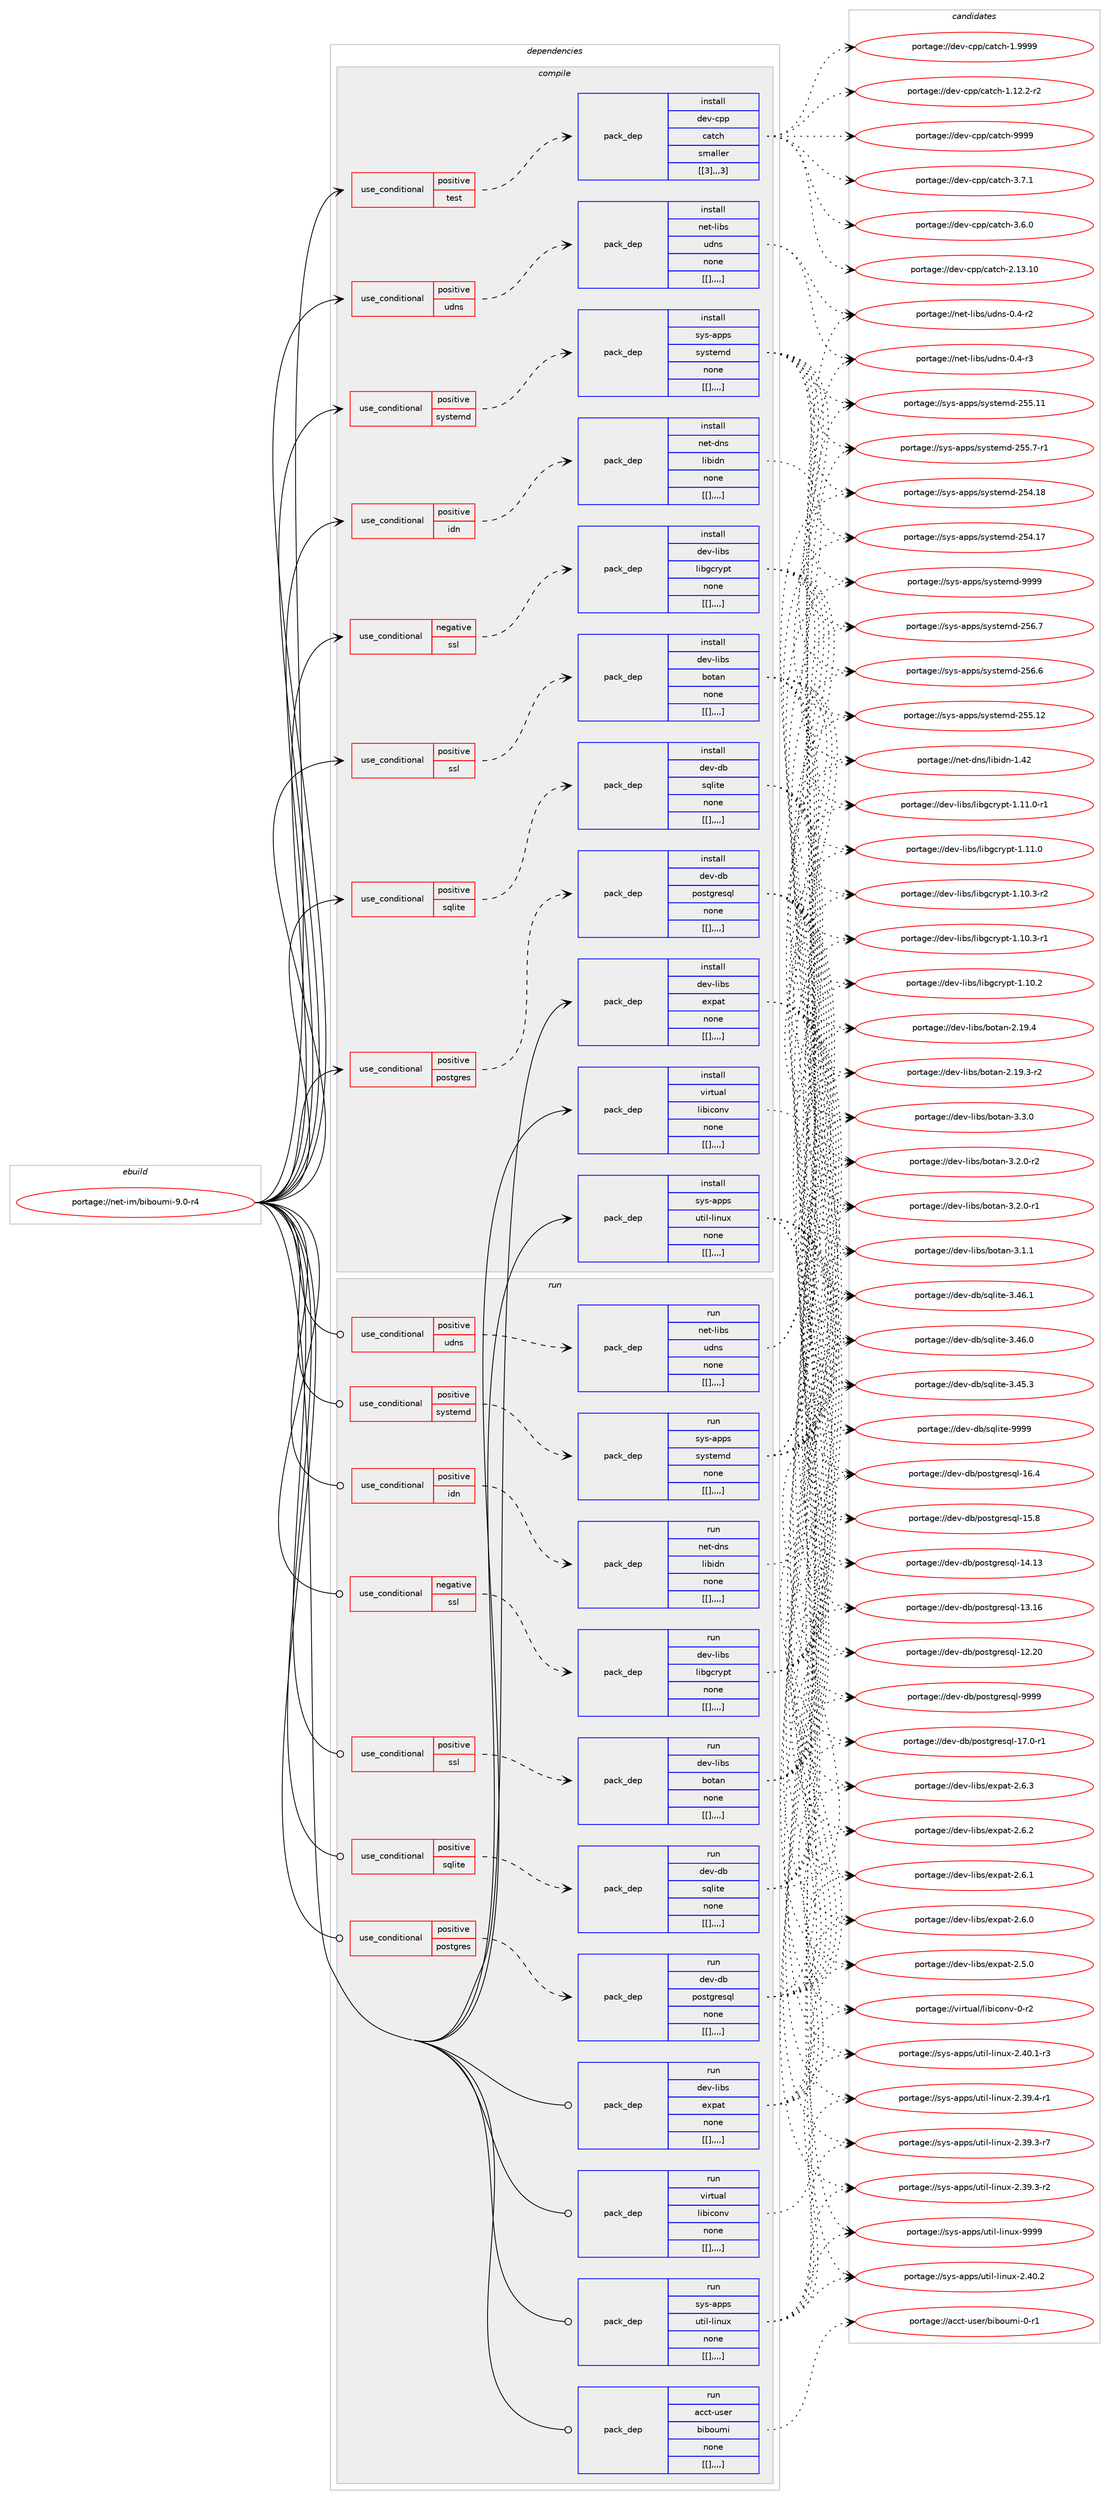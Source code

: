 digraph prolog {

# *************
# Graph options
# *************

newrank=true;
concentrate=true;
compound=true;
graph [rankdir=LR,fontname=Helvetica,fontsize=10,ranksep=1.5];#, ranksep=2.5, nodesep=0.2];
edge  [arrowhead=vee];
node  [fontname=Helvetica,fontsize=10];

# **********
# The ebuild
# **********

subgraph cluster_leftcol {
color=gray;
label=<<i>ebuild</i>>;
id [label="portage://net-im/biboumi-9.0-r4", color=red, width=4, href="../net-im/biboumi-9.0-r4.svg"];
}

# ****************
# The dependencies
# ****************

subgraph cluster_midcol {
color=gray;
label=<<i>dependencies</i>>;
subgraph cluster_compile {
fillcolor="#eeeeee";
style=filled;
label=<<i>compile</i>>;
subgraph cond97674 {
dependency373378 [label=<<TABLE BORDER="0" CELLBORDER="1" CELLSPACING="0" CELLPADDING="4"><TR><TD ROWSPAN="3" CELLPADDING="10">use_conditional</TD></TR><TR><TD>negative</TD></TR><TR><TD>ssl</TD></TR></TABLE>>, shape=none, color=red];
subgraph pack272824 {
dependency373410 [label=<<TABLE BORDER="0" CELLBORDER="1" CELLSPACING="0" CELLPADDING="4" WIDTH="220"><TR><TD ROWSPAN="6" CELLPADDING="30">pack_dep</TD></TR><TR><TD WIDTH="110">install</TD></TR><TR><TD>dev-libs</TD></TR><TR><TD>libgcrypt</TD></TR><TR><TD>none</TD></TR><TR><TD>[[],,,,]</TD></TR></TABLE>>, shape=none, color=blue];
}
dependency373378:e -> dependency373410:w [weight=20,style="dashed",arrowhead="vee"];
}
id:e -> dependency373378:w [weight=20,style="solid",arrowhead="vee"];
subgraph cond97699 {
dependency373460 [label=<<TABLE BORDER="0" CELLBORDER="1" CELLSPACING="0" CELLPADDING="4"><TR><TD ROWSPAN="3" CELLPADDING="10">use_conditional</TD></TR><TR><TD>positive</TD></TR><TR><TD>idn</TD></TR></TABLE>>, shape=none, color=red];
subgraph pack272861 {
dependency373488 [label=<<TABLE BORDER="0" CELLBORDER="1" CELLSPACING="0" CELLPADDING="4" WIDTH="220"><TR><TD ROWSPAN="6" CELLPADDING="30">pack_dep</TD></TR><TR><TD WIDTH="110">install</TD></TR><TR><TD>net-dns</TD></TR><TR><TD>libidn</TD></TR><TR><TD>none</TD></TR><TR><TD>[[],,,,]</TD></TR></TABLE>>, shape=none, color=blue];
}
dependency373460:e -> dependency373488:w [weight=20,style="dashed",arrowhead="vee"];
}
id:e -> dependency373460:w [weight=20,style="solid",arrowhead="vee"];
subgraph cond97716 {
dependency373489 [label=<<TABLE BORDER="0" CELLBORDER="1" CELLSPACING="0" CELLPADDING="4"><TR><TD ROWSPAN="3" CELLPADDING="10">use_conditional</TD></TR><TR><TD>positive</TD></TR><TR><TD>postgres</TD></TR></TABLE>>, shape=none, color=red];
subgraph pack272883 {
dependency373492 [label=<<TABLE BORDER="0" CELLBORDER="1" CELLSPACING="0" CELLPADDING="4" WIDTH="220"><TR><TD ROWSPAN="6" CELLPADDING="30">pack_dep</TD></TR><TR><TD WIDTH="110">install</TD></TR><TR><TD>dev-db</TD></TR><TR><TD>postgresql</TD></TR><TR><TD>none</TD></TR><TR><TD>[[],,,,]</TD></TR></TABLE>>, shape=none, color=blue];
}
dependency373489:e -> dependency373492:w [weight=20,style="dashed",arrowhead="vee"];
}
id:e -> dependency373489:w [weight=20,style="solid",arrowhead="vee"];
subgraph cond97718 {
dependency373497 [label=<<TABLE BORDER="0" CELLBORDER="1" CELLSPACING="0" CELLPADDING="4"><TR><TD ROWSPAN="3" CELLPADDING="10">use_conditional</TD></TR><TR><TD>positive</TD></TR><TR><TD>sqlite</TD></TR></TABLE>>, shape=none, color=red];
subgraph pack272909 {
dependency373526 [label=<<TABLE BORDER="0" CELLBORDER="1" CELLSPACING="0" CELLPADDING="4" WIDTH="220"><TR><TD ROWSPAN="6" CELLPADDING="30">pack_dep</TD></TR><TR><TD WIDTH="110">install</TD></TR><TR><TD>dev-db</TD></TR><TR><TD>sqlite</TD></TR><TR><TD>none</TD></TR><TR><TD>[[],,,,]</TD></TR></TABLE>>, shape=none, color=blue];
}
dependency373497:e -> dependency373526:w [weight=20,style="dashed",arrowhead="vee"];
}
id:e -> dependency373497:w [weight=20,style="solid",arrowhead="vee"];
subgraph cond97731 {
dependency373563 [label=<<TABLE BORDER="0" CELLBORDER="1" CELLSPACING="0" CELLPADDING="4"><TR><TD ROWSPAN="3" CELLPADDING="10">use_conditional</TD></TR><TR><TD>positive</TD></TR><TR><TD>ssl</TD></TR></TABLE>>, shape=none, color=red];
subgraph pack272939 {
dependency373592 [label=<<TABLE BORDER="0" CELLBORDER="1" CELLSPACING="0" CELLPADDING="4" WIDTH="220"><TR><TD ROWSPAN="6" CELLPADDING="30">pack_dep</TD></TR><TR><TD WIDTH="110">install</TD></TR><TR><TD>dev-libs</TD></TR><TR><TD>botan</TD></TR><TR><TD>none</TD></TR><TR><TD>[[],,,,]</TD></TR></TABLE>>, shape=none, color=blue];
}
dependency373563:e -> dependency373592:w [weight=20,style="dashed",arrowhead="vee"];
}
id:e -> dependency373563:w [weight=20,style="solid",arrowhead="vee"];
subgraph cond97753 {
dependency373599 [label=<<TABLE BORDER="0" CELLBORDER="1" CELLSPACING="0" CELLPADDING="4"><TR><TD ROWSPAN="3" CELLPADDING="10">use_conditional</TD></TR><TR><TD>positive</TD></TR><TR><TD>systemd</TD></TR></TABLE>>, shape=none, color=red];
subgraph pack272972 {
dependency373629 [label=<<TABLE BORDER="0" CELLBORDER="1" CELLSPACING="0" CELLPADDING="4" WIDTH="220"><TR><TD ROWSPAN="6" CELLPADDING="30">pack_dep</TD></TR><TR><TD WIDTH="110">install</TD></TR><TR><TD>sys-apps</TD></TR><TR><TD>systemd</TD></TR><TR><TD>none</TD></TR><TR><TD>[[],,,,]</TD></TR></TABLE>>, shape=none, color=blue];
}
dependency373599:e -> dependency373629:w [weight=20,style="dashed",arrowhead="vee"];
}
id:e -> dependency373599:w [weight=20,style="solid",arrowhead="vee"];
subgraph cond97768 {
dependency373648 [label=<<TABLE BORDER="0" CELLBORDER="1" CELLSPACING="0" CELLPADDING="4"><TR><TD ROWSPAN="3" CELLPADDING="10">use_conditional</TD></TR><TR><TD>positive</TD></TR><TR><TD>test</TD></TR></TABLE>>, shape=none, color=red];
subgraph pack273002 {
dependency373669 [label=<<TABLE BORDER="0" CELLBORDER="1" CELLSPACING="0" CELLPADDING="4" WIDTH="220"><TR><TD ROWSPAN="6" CELLPADDING="30">pack_dep</TD></TR><TR><TD WIDTH="110">install</TD></TR><TR><TD>dev-cpp</TD></TR><TR><TD>catch</TD></TR><TR><TD>smaller</TD></TR><TR><TD>[[3],,,3]</TD></TR></TABLE>>, shape=none, color=blue];
}
dependency373648:e -> dependency373669:w [weight=20,style="dashed",arrowhead="vee"];
}
id:e -> dependency373648:w [weight=20,style="solid",arrowhead="vee"];
subgraph cond97780 {
dependency373672 [label=<<TABLE BORDER="0" CELLBORDER="1" CELLSPACING="0" CELLPADDING="4"><TR><TD ROWSPAN="3" CELLPADDING="10">use_conditional</TD></TR><TR><TD>positive</TD></TR><TR><TD>udns</TD></TR></TABLE>>, shape=none, color=red];
subgraph pack273005 {
dependency373696 [label=<<TABLE BORDER="0" CELLBORDER="1" CELLSPACING="0" CELLPADDING="4" WIDTH="220"><TR><TD ROWSPAN="6" CELLPADDING="30">pack_dep</TD></TR><TR><TD WIDTH="110">install</TD></TR><TR><TD>net-libs</TD></TR><TR><TD>udns</TD></TR><TR><TD>none</TD></TR><TR><TD>[[],,,,]</TD></TR></TABLE>>, shape=none, color=blue];
}
dependency373672:e -> dependency373696:w [weight=20,style="dashed",arrowhead="vee"];
}
id:e -> dependency373672:w [weight=20,style="solid",arrowhead="vee"];
subgraph pack273029 {
dependency373774 [label=<<TABLE BORDER="0" CELLBORDER="1" CELLSPACING="0" CELLPADDING="4" WIDTH="220"><TR><TD ROWSPAN="6" CELLPADDING="30">pack_dep</TD></TR><TR><TD WIDTH="110">install</TD></TR><TR><TD>dev-libs</TD></TR><TR><TD>expat</TD></TR><TR><TD>none</TD></TR><TR><TD>[[],,,,]</TD></TR></TABLE>>, shape=none, color=blue];
}
id:e -> dependency373774:w [weight=20,style="solid",arrowhead="vee"];
subgraph pack273069 {
dependency373779 [label=<<TABLE BORDER="0" CELLBORDER="1" CELLSPACING="0" CELLPADDING="4" WIDTH="220"><TR><TD ROWSPAN="6" CELLPADDING="30">pack_dep</TD></TR><TR><TD WIDTH="110">install</TD></TR><TR><TD>sys-apps</TD></TR><TR><TD>util-linux</TD></TR><TR><TD>none</TD></TR><TR><TD>[[],,,,]</TD></TR></TABLE>>, shape=none, color=blue];
}
id:e -> dependency373779:w [weight=20,style="solid",arrowhead="vee"];
subgraph pack273088 {
dependency373820 [label=<<TABLE BORDER="0" CELLBORDER="1" CELLSPACING="0" CELLPADDING="4" WIDTH="220"><TR><TD ROWSPAN="6" CELLPADDING="30">pack_dep</TD></TR><TR><TD WIDTH="110">install</TD></TR><TR><TD>virtual</TD></TR><TR><TD>libiconv</TD></TR><TR><TD>none</TD></TR><TR><TD>[[],,,,]</TD></TR></TABLE>>, shape=none, color=blue];
}
id:e -> dependency373820:w [weight=20,style="solid",arrowhead="vee"];
}
subgraph cluster_compileandrun {
fillcolor="#eeeeee";
style=filled;
label=<<i>compile and run</i>>;
}
subgraph cluster_run {
fillcolor="#eeeeee";
style=filled;
label=<<i>run</i>>;
subgraph cond97834 {
dependency373827 [label=<<TABLE BORDER="0" CELLBORDER="1" CELLSPACING="0" CELLPADDING="4"><TR><TD ROWSPAN="3" CELLPADDING="10">use_conditional</TD></TR><TR><TD>negative</TD></TR><TR><TD>ssl</TD></TR></TABLE>>, shape=none, color=red];
subgraph pack273118 {
dependency373845 [label=<<TABLE BORDER="0" CELLBORDER="1" CELLSPACING="0" CELLPADDING="4" WIDTH="220"><TR><TD ROWSPAN="6" CELLPADDING="30">pack_dep</TD></TR><TR><TD WIDTH="110">run</TD></TR><TR><TD>dev-libs</TD></TR><TR><TD>libgcrypt</TD></TR><TR><TD>none</TD></TR><TR><TD>[[],,,,]</TD></TR></TABLE>>, shape=none, color=blue];
}
dependency373827:e -> dependency373845:w [weight=20,style="dashed",arrowhead="vee"];
}
id:e -> dependency373827:w [weight=20,style="solid",arrowhead="odot"];
subgraph cond97845 {
dependency373886 [label=<<TABLE BORDER="0" CELLBORDER="1" CELLSPACING="0" CELLPADDING="4"><TR><TD ROWSPAN="3" CELLPADDING="10">use_conditional</TD></TR><TR><TD>positive</TD></TR><TR><TD>idn</TD></TR></TABLE>>, shape=none, color=red];
subgraph pack273147 {
dependency373927 [label=<<TABLE BORDER="0" CELLBORDER="1" CELLSPACING="0" CELLPADDING="4" WIDTH="220"><TR><TD ROWSPAN="6" CELLPADDING="30">pack_dep</TD></TR><TR><TD WIDTH="110">run</TD></TR><TR><TD>net-dns</TD></TR><TR><TD>libidn</TD></TR><TR><TD>none</TD></TR><TR><TD>[[],,,,]</TD></TR></TABLE>>, shape=none, color=blue];
}
dependency373886:e -> dependency373927:w [weight=20,style="dashed",arrowhead="vee"];
}
id:e -> dependency373886:w [weight=20,style="solid",arrowhead="odot"];
subgraph cond97879 {
dependency374015 [label=<<TABLE BORDER="0" CELLBORDER="1" CELLSPACING="0" CELLPADDING="4"><TR><TD ROWSPAN="3" CELLPADDING="10">use_conditional</TD></TR><TR><TD>positive</TD></TR><TR><TD>postgres</TD></TR></TABLE>>, shape=none, color=red];
subgraph pack273244 {
dependency374043 [label=<<TABLE BORDER="0" CELLBORDER="1" CELLSPACING="0" CELLPADDING="4" WIDTH="220"><TR><TD ROWSPAN="6" CELLPADDING="30">pack_dep</TD></TR><TR><TD WIDTH="110">run</TD></TR><TR><TD>dev-db</TD></TR><TR><TD>postgresql</TD></TR><TR><TD>none</TD></TR><TR><TD>[[],,,,]</TD></TR></TABLE>>, shape=none, color=blue];
}
dependency374015:e -> dependency374043:w [weight=20,style="dashed",arrowhead="vee"];
}
id:e -> dependency374015:w [weight=20,style="solid",arrowhead="odot"];
subgraph cond97905 {
dependency374088 [label=<<TABLE BORDER="0" CELLBORDER="1" CELLSPACING="0" CELLPADDING="4"><TR><TD ROWSPAN="3" CELLPADDING="10">use_conditional</TD></TR><TR><TD>positive</TD></TR><TR><TD>sqlite</TD></TR></TABLE>>, shape=none, color=red];
subgraph pack273315 {
dependency374137 [label=<<TABLE BORDER="0" CELLBORDER="1" CELLSPACING="0" CELLPADDING="4" WIDTH="220"><TR><TD ROWSPAN="6" CELLPADDING="30">pack_dep</TD></TR><TR><TD WIDTH="110">run</TD></TR><TR><TD>dev-db</TD></TR><TR><TD>sqlite</TD></TR><TR><TD>none</TD></TR><TR><TD>[[],,,,]</TD></TR></TABLE>>, shape=none, color=blue];
}
dependency374088:e -> dependency374137:w [weight=20,style="dashed",arrowhead="vee"];
}
id:e -> dependency374088:w [weight=20,style="solid",arrowhead="odot"];
subgraph cond97938 {
dependency374271 [label=<<TABLE BORDER="0" CELLBORDER="1" CELLSPACING="0" CELLPADDING="4"><TR><TD ROWSPAN="3" CELLPADDING="10">use_conditional</TD></TR><TR><TD>positive</TD></TR><TR><TD>ssl</TD></TR></TABLE>>, shape=none, color=red];
subgraph pack273426 {
dependency374273 [label=<<TABLE BORDER="0" CELLBORDER="1" CELLSPACING="0" CELLPADDING="4" WIDTH="220"><TR><TD ROWSPAN="6" CELLPADDING="30">pack_dep</TD></TR><TR><TD WIDTH="110">run</TD></TR><TR><TD>dev-libs</TD></TR><TR><TD>botan</TD></TR><TR><TD>none</TD></TR><TR><TD>[[],,,,]</TD></TR></TABLE>>, shape=none, color=blue];
}
dependency374271:e -> dependency374273:w [weight=20,style="dashed",arrowhead="vee"];
}
id:e -> dependency374271:w [weight=20,style="solid",arrowhead="odot"];
subgraph cond97964 {
dependency374297 [label=<<TABLE BORDER="0" CELLBORDER="1" CELLSPACING="0" CELLPADDING="4"><TR><TD ROWSPAN="3" CELLPADDING="10">use_conditional</TD></TR><TR><TD>positive</TD></TR><TR><TD>systemd</TD></TR></TABLE>>, shape=none, color=red];
subgraph pack273446 {
dependency374300 [label=<<TABLE BORDER="0" CELLBORDER="1" CELLSPACING="0" CELLPADDING="4" WIDTH="220"><TR><TD ROWSPAN="6" CELLPADDING="30">pack_dep</TD></TR><TR><TD WIDTH="110">run</TD></TR><TR><TD>sys-apps</TD></TR><TR><TD>systemd</TD></TR><TR><TD>none</TD></TR><TR><TD>[[],,,,]</TD></TR></TABLE>>, shape=none, color=blue];
}
dependency374297:e -> dependency374300:w [weight=20,style="dashed",arrowhead="vee"];
}
id:e -> dependency374297:w [weight=20,style="solid",arrowhead="odot"];
subgraph cond97972 {
dependency374358 [label=<<TABLE BORDER="0" CELLBORDER="1" CELLSPACING="0" CELLPADDING="4"><TR><TD ROWSPAN="3" CELLPADDING="10">use_conditional</TD></TR><TR><TD>positive</TD></TR><TR><TD>udns</TD></TR></TABLE>>, shape=none, color=red];
subgraph pack273492 {
dependency374380 [label=<<TABLE BORDER="0" CELLBORDER="1" CELLSPACING="0" CELLPADDING="4" WIDTH="220"><TR><TD ROWSPAN="6" CELLPADDING="30">pack_dep</TD></TR><TR><TD WIDTH="110">run</TD></TR><TR><TD>net-libs</TD></TR><TR><TD>udns</TD></TR><TR><TD>none</TD></TR><TR><TD>[[],,,,]</TD></TR></TABLE>>, shape=none, color=blue];
}
dependency374358:e -> dependency374380:w [weight=20,style="dashed",arrowhead="vee"];
}
id:e -> dependency374358:w [weight=20,style="solid",arrowhead="odot"];
subgraph pack273516 {
dependency374425 [label=<<TABLE BORDER="0" CELLBORDER="1" CELLSPACING="0" CELLPADDING="4" WIDTH="220"><TR><TD ROWSPAN="6" CELLPADDING="30">pack_dep</TD></TR><TR><TD WIDTH="110">run</TD></TR><TR><TD>acct-user</TD></TR><TR><TD>biboumi</TD></TR><TR><TD>none</TD></TR><TR><TD>[[],,,,]</TD></TR></TABLE>>, shape=none, color=blue];
}
id:e -> dependency374425:w [weight=20,style="solid",arrowhead="odot"];
subgraph pack273615 {
dependency374556 [label=<<TABLE BORDER="0" CELLBORDER="1" CELLSPACING="0" CELLPADDING="4" WIDTH="220"><TR><TD ROWSPAN="6" CELLPADDING="30">pack_dep</TD></TR><TR><TD WIDTH="110">run</TD></TR><TR><TD>dev-libs</TD></TR><TR><TD>expat</TD></TR><TR><TD>none</TD></TR><TR><TD>[[],,,,]</TD></TR></TABLE>>, shape=none, color=blue];
}
id:e -> dependency374556:w [weight=20,style="solid",arrowhead="odot"];
subgraph pack273655 {
dependency374597 [label=<<TABLE BORDER="0" CELLBORDER="1" CELLSPACING="0" CELLPADDING="4" WIDTH="220"><TR><TD ROWSPAN="6" CELLPADDING="30">pack_dep</TD></TR><TR><TD WIDTH="110">run</TD></TR><TR><TD>sys-apps</TD></TR><TR><TD>util-linux</TD></TR><TR><TD>none</TD></TR><TR><TD>[[],,,,]</TD></TR></TABLE>>, shape=none, color=blue];
}
id:e -> dependency374597:w [weight=20,style="solid",arrowhead="odot"];
subgraph pack273688 {
dependency374697 [label=<<TABLE BORDER="0" CELLBORDER="1" CELLSPACING="0" CELLPADDING="4" WIDTH="220"><TR><TD ROWSPAN="6" CELLPADDING="30">pack_dep</TD></TR><TR><TD WIDTH="110">run</TD></TR><TR><TD>virtual</TD></TR><TR><TD>libiconv</TD></TR><TR><TD>none</TD></TR><TR><TD>[[],,,,]</TD></TR></TABLE>>, shape=none, color=blue];
}
id:e -> dependency374697:w [weight=20,style="solid",arrowhead="odot"];
}
}

# **************
# The candidates
# **************

subgraph cluster_choices {
rank=same;
color=gray;
label=<<i>candidates</i>>;

subgraph choice272432 {
color=black;
nodesep=1;
choice1001011184510810598115471081059810399114121112116454946494946484511449 [label="portage://dev-libs/libgcrypt-1.11.0-r1", color=red, width=4,href="../dev-libs/libgcrypt-1.11.0-r1.svg"];
choice100101118451081059811547108105981039911412111211645494649494648 [label="portage://dev-libs/libgcrypt-1.11.0", color=red, width=4,href="../dev-libs/libgcrypt-1.11.0.svg"];
choice1001011184510810598115471081059810399114121112116454946494846514511450 [label="portage://dev-libs/libgcrypt-1.10.3-r2", color=red, width=4,href="../dev-libs/libgcrypt-1.10.3-r2.svg"];
choice1001011184510810598115471081059810399114121112116454946494846514511449 [label="portage://dev-libs/libgcrypt-1.10.3-r1", color=red, width=4,href="../dev-libs/libgcrypt-1.10.3-r1.svg"];
choice100101118451081059811547108105981039911412111211645494649484650 [label="portage://dev-libs/libgcrypt-1.10.2", color=red, width=4,href="../dev-libs/libgcrypt-1.10.2.svg"];
dependency373410:e -> choice1001011184510810598115471081059810399114121112116454946494946484511449:w [style=dotted,weight="100"];
dependency373410:e -> choice100101118451081059811547108105981039911412111211645494649494648:w [style=dotted,weight="100"];
dependency373410:e -> choice1001011184510810598115471081059810399114121112116454946494846514511450:w [style=dotted,weight="100"];
dependency373410:e -> choice1001011184510810598115471081059810399114121112116454946494846514511449:w [style=dotted,weight="100"];
dependency373410:e -> choice100101118451081059811547108105981039911412111211645494649484650:w [style=dotted,weight="100"];
}
subgraph choice272446 {
color=black;
nodesep=1;
choice1101011164510011011547108105981051001104549465250 [label="portage://net-dns/libidn-1.42", color=red, width=4,href="../net-dns/libidn-1.42.svg"];
dependency373488:e -> choice1101011164510011011547108105981051001104549465250:w [style=dotted,weight="100"];
}
subgraph choice272498 {
color=black;
nodesep=1;
choice1001011184510098471121111151161031141011151131084557575757 [label="portage://dev-db/postgresql-9999", color=red, width=4,href="../dev-db/postgresql-9999.svg"];
choice10010111845100984711211111511610311410111511310845495546484511449 [label="portage://dev-db/postgresql-17.0-r1", color=red, width=4,href="../dev-db/postgresql-17.0-r1.svg"];
choice1001011184510098471121111151161031141011151131084549544652 [label="portage://dev-db/postgresql-16.4", color=red, width=4,href="../dev-db/postgresql-16.4.svg"];
choice1001011184510098471121111151161031141011151131084549534656 [label="portage://dev-db/postgresql-15.8", color=red, width=4,href="../dev-db/postgresql-15.8.svg"];
choice100101118451009847112111115116103114101115113108454952464951 [label="portage://dev-db/postgresql-14.13", color=red, width=4,href="../dev-db/postgresql-14.13.svg"];
choice100101118451009847112111115116103114101115113108454951464954 [label="portage://dev-db/postgresql-13.16", color=red, width=4,href="../dev-db/postgresql-13.16.svg"];
choice100101118451009847112111115116103114101115113108454950465048 [label="portage://dev-db/postgresql-12.20", color=red, width=4,href="../dev-db/postgresql-12.20.svg"];
dependency373492:e -> choice1001011184510098471121111151161031141011151131084557575757:w [style=dotted,weight="100"];
dependency373492:e -> choice10010111845100984711211111511610311410111511310845495546484511449:w [style=dotted,weight="100"];
dependency373492:e -> choice1001011184510098471121111151161031141011151131084549544652:w [style=dotted,weight="100"];
dependency373492:e -> choice1001011184510098471121111151161031141011151131084549534656:w [style=dotted,weight="100"];
dependency373492:e -> choice100101118451009847112111115116103114101115113108454952464951:w [style=dotted,weight="100"];
dependency373492:e -> choice100101118451009847112111115116103114101115113108454951464954:w [style=dotted,weight="100"];
dependency373492:e -> choice100101118451009847112111115116103114101115113108454950465048:w [style=dotted,weight="100"];
}
subgraph choice272543 {
color=black;
nodesep=1;
choice1001011184510098471151131081051161014557575757 [label="portage://dev-db/sqlite-9999", color=red, width=4,href="../dev-db/sqlite-9999.svg"];
choice10010111845100984711511310810511610145514652544649 [label="portage://dev-db/sqlite-3.46.1", color=red, width=4,href="../dev-db/sqlite-3.46.1.svg"];
choice10010111845100984711511310810511610145514652544648 [label="portage://dev-db/sqlite-3.46.0", color=red, width=4,href="../dev-db/sqlite-3.46.0.svg"];
choice10010111845100984711511310810511610145514652534651 [label="portage://dev-db/sqlite-3.45.3", color=red, width=4,href="../dev-db/sqlite-3.45.3.svg"];
dependency373526:e -> choice1001011184510098471151131081051161014557575757:w [style=dotted,weight="100"];
dependency373526:e -> choice10010111845100984711511310810511610145514652544649:w [style=dotted,weight="100"];
dependency373526:e -> choice10010111845100984711511310810511610145514652544648:w [style=dotted,weight="100"];
dependency373526:e -> choice10010111845100984711511310810511610145514652534651:w [style=dotted,weight="100"];
}
subgraph choice272570 {
color=black;
nodesep=1;
choice1001011184510810598115479811111697110455146514648 [label="portage://dev-libs/botan-3.3.0", color=red, width=4,href="../dev-libs/botan-3.3.0.svg"];
choice10010111845108105981154798111116971104551465046484511450 [label="portage://dev-libs/botan-3.2.0-r2", color=red, width=4,href="../dev-libs/botan-3.2.0-r2.svg"];
choice10010111845108105981154798111116971104551465046484511449 [label="portage://dev-libs/botan-3.2.0-r1", color=red, width=4,href="../dev-libs/botan-3.2.0-r1.svg"];
choice1001011184510810598115479811111697110455146494649 [label="portage://dev-libs/botan-3.1.1", color=red, width=4,href="../dev-libs/botan-3.1.1.svg"];
choice100101118451081059811547981111169711045504649574652 [label="portage://dev-libs/botan-2.19.4", color=red, width=4,href="../dev-libs/botan-2.19.4.svg"];
choice1001011184510810598115479811111697110455046495746514511450 [label="portage://dev-libs/botan-2.19.3-r2", color=red, width=4,href="../dev-libs/botan-2.19.3-r2.svg"];
dependency373592:e -> choice1001011184510810598115479811111697110455146514648:w [style=dotted,weight="100"];
dependency373592:e -> choice10010111845108105981154798111116971104551465046484511450:w [style=dotted,weight="100"];
dependency373592:e -> choice10010111845108105981154798111116971104551465046484511449:w [style=dotted,weight="100"];
dependency373592:e -> choice1001011184510810598115479811111697110455146494649:w [style=dotted,weight="100"];
dependency373592:e -> choice100101118451081059811547981111169711045504649574652:w [style=dotted,weight="100"];
dependency373592:e -> choice1001011184510810598115479811111697110455046495746514511450:w [style=dotted,weight="100"];
}
subgraph choice272620 {
color=black;
nodesep=1;
choice1151211154597112112115471151211151161011091004557575757 [label="portage://sys-apps/systemd-9999", color=red, width=4,href="../sys-apps/systemd-9999.svg"];
choice115121115459711211211547115121115116101109100455053544655 [label="portage://sys-apps/systemd-256.7", color=red, width=4,href="../sys-apps/systemd-256.7.svg"];
choice115121115459711211211547115121115116101109100455053544654 [label="portage://sys-apps/systemd-256.6", color=red, width=4,href="../sys-apps/systemd-256.6.svg"];
choice11512111545971121121154711512111511610110910045505353464950 [label="portage://sys-apps/systemd-255.12", color=red, width=4,href="../sys-apps/systemd-255.12.svg"];
choice11512111545971121121154711512111511610110910045505353464949 [label="portage://sys-apps/systemd-255.11", color=red, width=4,href="../sys-apps/systemd-255.11.svg"];
choice1151211154597112112115471151211151161011091004550535346554511449 [label="portage://sys-apps/systemd-255.7-r1", color=red, width=4,href="../sys-apps/systemd-255.7-r1.svg"];
choice11512111545971121121154711512111511610110910045505352464956 [label="portage://sys-apps/systemd-254.18", color=red, width=4,href="../sys-apps/systemd-254.18.svg"];
choice11512111545971121121154711512111511610110910045505352464955 [label="portage://sys-apps/systemd-254.17", color=red, width=4,href="../sys-apps/systemd-254.17.svg"];
dependency373629:e -> choice1151211154597112112115471151211151161011091004557575757:w [style=dotted,weight="100"];
dependency373629:e -> choice115121115459711211211547115121115116101109100455053544655:w [style=dotted,weight="100"];
dependency373629:e -> choice115121115459711211211547115121115116101109100455053544654:w [style=dotted,weight="100"];
dependency373629:e -> choice11512111545971121121154711512111511610110910045505353464950:w [style=dotted,weight="100"];
dependency373629:e -> choice11512111545971121121154711512111511610110910045505353464949:w [style=dotted,weight="100"];
dependency373629:e -> choice1151211154597112112115471151211151161011091004550535346554511449:w [style=dotted,weight="100"];
dependency373629:e -> choice11512111545971121121154711512111511610110910045505352464956:w [style=dotted,weight="100"];
dependency373629:e -> choice11512111545971121121154711512111511610110910045505352464955:w [style=dotted,weight="100"];
}
subgraph choice272632 {
color=black;
nodesep=1;
choice1001011184599112112479997116991044557575757 [label="portage://dev-cpp/catch-9999", color=red, width=4,href="../dev-cpp/catch-9999.svg"];
choice100101118459911211247999711699104455146554649 [label="portage://dev-cpp/catch-3.7.1", color=red, width=4,href="../dev-cpp/catch-3.7.1.svg"];
choice100101118459911211247999711699104455146544648 [label="portage://dev-cpp/catch-3.6.0", color=red, width=4,href="../dev-cpp/catch-3.6.0.svg"];
choice1001011184599112112479997116991044550464951464948 [label="portage://dev-cpp/catch-2.13.10", color=red, width=4,href="../dev-cpp/catch-2.13.10.svg"];
choice10010111845991121124799971169910445494657575757 [label="portage://dev-cpp/catch-1.9999", color=red, width=4,href="../dev-cpp/catch-1.9999.svg"];
choice100101118459911211247999711699104454946495046504511450 [label="portage://dev-cpp/catch-1.12.2-r2", color=red, width=4,href="../dev-cpp/catch-1.12.2-r2.svg"];
dependency373669:e -> choice1001011184599112112479997116991044557575757:w [style=dotted,weight="100"];
dependency373669:e -> choice100101118459911211247999711699104455146554649:w [style=dotted,weight="100"];
dependency373669:e -> choice100101118459911211247999711699104455146544648:w [style=dotted,weight="100"];
dependency373669:e -> choice1001011184599112112479997116991044550464951464948:w [style=dotted,weight="100"];
dependency373669:e -> choice10010111845991121124799971169910445494657575757:w [style=dotted,weight="100"];
dependency373669:e -> choice100101118459911211247999711699104454946495046504511450:w [style=dotted,weight="100"];
}
subgraph choice272690 {
color=black;
nodesep=1;
choice110101116451081059811547117100110115454846524511451 [label="portage://net-libs/udns-0.4-r3", color=red, width=4,href="../net-libs/udns-0.4-r3.svg"];
choice110101116451081059811547117100110115454846524511450 [label="portage://net-libs/udns-0.4-r2", color=red, width=4,href="../net-libs/udns-0.4-r2.svg"];
dependency373696:e -> choice110101116451081059811547117100110115454846524511451:w [style=dotted,weight="100"];
dependency373696:e -> choice110101116451081059811547117100110115454846524511450:w [style=dotted,weight="100"];
}
subgraph choice272695 {
color=black;
nodesep=1;
choice10010111845108105981154710112011297116455046544651 [label="portage://dev-libs/expat-2.6.3", color=red, width=4,href="../dev-libs/expat-2.6.3.svg"];
choice10010111845108105981154710112011297116455046544650 [label="portage://dev-libs/expat-2.6.2", color=red, width=4,href="../dev-libs/expat-2.6.2.svg"];
choice10010111845108105981154710112011297116455046544649 [label="portage://dev-libs/expat-2.6.1", color=red, width=4,href="../dev-libs/expat-2.6.1.svg"];
choice10010111845108105981154710112011297116455046544648 [label="portage://dev-libs/expat-2.6.0", color=red, width=4,href="../dev-libs/expat-2.6.0.svg"];
choice10010111845108105981154710112011297116455046534648 [label="portage://dev-libs/expat-2.5.0", color=red, width=4,href="../dev-libs/expat-2.5.0.svg"];
dependency373774:e -> choice10010111845108105981154710112011297116455046544651:w [style=dotted,weight="100"];
dependency373774:e -> choice10010111845108105981154710112011297116455046544650:w [style=dotted,weight="100"];
dependency373774:e -> choice10010111845108105981154710112011297116455046544649:w [style=dotted,weight="100"];
dependency373774:e -> choice10010111845108105981154710112011297116455046544648:w [style=dotted,weight="100"];
dependency373774:e -> choice10010111845108105981154710112011297116455046534648:w [style=dotted,weight="100"];
}
subgraph choice272745 {
color=black;
nodesep=1;
choice115121115459711211211547117116105108451081051101171204557575757 [label="portage://sys-apps/util-linux-9999", color=red, width=4,href="../sys-apps/util-linux-9999.svg"];
choice1151211154597112112115471171161051084510810511011712045504652484650 [label="portage://sys-apps/util-linux-2.40.2", color=red, width=4,href="../sys-apps/util-linux-2.40.2.svg"];
choice11512111545971121121154711711610510845108105110117120455046524846494511451 [label="portage://sys-apps/util-linux-2.40.1-r3", color=red, width=4,href="../sys-apps/util-linux-2.40.1-r3.svg"];
choice11512111545971121121154711711610510845108105110117120455046515746524511449 [label="portage://sys-apps/util-linux-2.39.4-r1", color=red, width=4,href="../sys-apps/util-linux-2.39.4-r1.svg"];
choice11512111545971121121154711711610510845108105110117120455046515746514511455 [label="portage://sys-apps/util-linux-2.39.3-r7", color=red, width=4,href="../sys-apps/util-linux-2.39.3-r7.svg"];
choice11512111545971121121154711711610510845108105110117120455046515746514511450 [label="portage://sys-apps/util-linux-2.39.3-r2", color=red, width=4,href="../sys-apps/util-linux-2.39.3-r2.svg"];
dependency373779:e -> choice115121115459711211211547117116105108451081051101171204557575757:w [style=dotted,weight="100"];
dependency373779:e -> choice1151211154597112112115471171161051084510810511011712045504652484650:w [style=dotted,weight="100"];
dependency373779:e -> choice11512111545971121121154711711610510845108105110117120455046524846494511451:w [style=dotted,weight="100"];
dependency373779:e -> choice11512111545971121121154711711610510845108105110117120455046515746524511449:w [style=dotted,weight="100"];
dependency373779:e -> choice11512111545971121121154711711610510845108105110117120455046515746514511455:w [style=dotted,weight="100"];
dependency373779:e -> choice11512111545971121121154711711610510845108105110117120455046515746514511450:w [style=dotted,weight="100"];
}
subgraph choice272759 {
color=black;
nodesep=1;
choice1181051141161179710847108105981059911111011845484511450 [label="portage://virtual/libiconv-0-r2", color=red, width=4,href="../virtual/libiconv-0-r2.svg"];
dependency373820:e -> choice1181051141161179710847108105981059911111011845484511450:w [style=dotted,weight="100"];
}
subgraph choice272762 {
color=black;
nodesep=1;
choice1001011184510810598115471081059810399114121112116454946494946484511449 [label="portage://dev-libs/libgcrypt-1.11.0-r1", color=red, width=4,href="../dev-libs/libgcrypt-1.11.0-r1.svg"];
choice100101118451081059811547108105981039911412111211645494649494648 [label="portage://dev-libs/libgcrypt-1.11.0", color=red, width=4,href="../dev-libs/libgcrypt-1.11.0.svg"];
choice1001011184510810598115471081059810399114121112116454946494846514511450 [label="portage://dev-libs/libgcrypt-1.10.3-r2", color=red, width=4,href="../dev-libs/libgcrypt-1.10.3-r2.svg"];
choice1001011184510810598115471081059810399114121112116454946494846514511449 [label="portage://dev-libs/libgcrypt-1.10.3-r1", color=red, width=4,href="../dev-libs/libgcrypt-1.10.3-r1.svg"];
choice100101118451081059811547108105981039911412111211645494649484650 [label="portage://dev-libs/libgcrypt-1.10.2", color=red, width=4,href="../dev-libs/libgcrypt-1.10.2.svg"];
dependency373845:e -> choice1001011184510810598115471081059810399114121112116454946494946484511449:w [style=dotted,weight="100"];
dependency373845:e -> choice100101118451081059811547108105981039911412111211645494649494648:w [style=dotted,weight="100"];
dependency373845:e -> choice1001011184510810598115471081059810399114121112116454946494846514511450:w [style=dotted,weight="100"];
dependency373845:e -> choice1001011184510810598115471081059810399114121112116454946494846514511449:w [style=dotted,weight="100"];
dependency373845:e -> choice100101118451081059811547108105981039911412111211645494649484650:w [style=dotted,weight="100"];
}
subgraph choice272795 {
color=black;
nodesep=1;
choice1101011164510011011547108105981051001104549465250 [label="portage://net-dns/libidn-1.42", color=red, width=4,href="../net-dns/libidn-1.42.svg"];
dependency373927:e -> choice1101011164510011011547108105981051001104549465250:w [style=dotted,weight="100"];
}
subgraph choice272798 {
color=black;
nodesep=1;
choice1001011184510098471121111151161031141011151131084557575757 [label="portage://dev-db/postgresql-9999", color=red, width=4,href="../dev-db/postgresql-9999.svg"];
choice10010111845100984711211111511610311410111511310845495546484511449 [label="portage://dev-db/postgresql-17.0-r1", color=red, width=4,href="../dev-db/postgresql-17.0-r1.svg"];
choice1001011184510098471121111151161031141011151131084549544652 [label="portage://dev-db/postgresql-16.4", color=red, width=4,href="../dev-db/postgresql-16.4.svg"];
choice1001011184510098471121111151161031141011151131084549534656 [label="portage://dev-db/postgresql-15.8", color=red, width=4,href="../dev-db/postgresql-15.8.svg"];
choice100101118451009847112111115116103114101115113108454952464951 [label="portage://dev-db/postgresql-14.13", color=red, width=4,href="../dev-db/postgresql-14.13.svg"];
choice100101118451009847112111115116103114101115113108454951464954 [label="portage://dev-db/postgresql-13.16", color=red, width=4,href="../dev-db/postgresql-13.16.svg"];
choice100101118451009847112111115116103114101115113108454950465048 [label="portage://dev-db/postgresql-12.20", color=red, width=4,href="../dev-db/postgresql-12.20.svg"];
dependency374043:e -> choice1001011184510098471121111151161031141011151131084557575757:w [style=dotted,weight="100"];
dependency374043:e -> choice10010111845100984711211111511610311410111511310845495546484511449:w [style=dotted,weight="100"];
dependency374043:e -> choice1001011184510098471121111151161031141011151131084549544652:w [style=dotted,weight="100"];
dependency374043:e -> choice1001011184510098471121111151161031141011151131084549534656:w [style=dotted,weight="100"];
dependency374043:e -> choice100101118451009847112111115116103114101115113108454952464951:w [style=dotted,weight="100"];
dependency374043:e -> choice100101118451009847112111115116103114101115113108454951464954:w [style=dotted,weight="100"];
dependency374043:e -> choice100101118451009847112111115116103114101115113108454950465048:w [style=dotted,weight="100"];
}
subgraph choice272827 {
color=black;
nodesep=1;
choice1001011184510098471151131081051161014557575757 [label="portage://dev-db/sqlite-9999", color=red, width=4,href="../dev-db/sqlite-9999.svg"];
choice10010111845100984711511310810511610145514652544649 [label="portage://dev-db/sqlite-3.46.1", color=red, width=4,href="../dev-db/sqlite-3.46.1.svg"];
choice10010111845100984711511310810511610145514652544648 [label="portage://dev-db/sqlite-3.46.0", color=red, width=4,href="../dev-db/sqlite-3.46.0.svg"];
choice10010111845100984711511310810511610145514652534651 [label="portage://dev-db/sqlite-3.45.3", color=red, width=4,href="../dev-db/sqlite-3.45.3.svg"];
dependency374137:e -> choice1001011184510098471151131081051161014557575757:w [style=dotted,weight="100"];
dependency374137:e -> choice10010111845100984711511310810511610145514652544649:w [style=dotted,weight="100"];
dependency374137:e -> choice10010111845100984711511310810511610145514652544648:w [style=dotted,weight="100"];
dependency374137:e -> choice10010111845100984711511310810511610145514652534651:w [style=dotted,weight="100"];
}
subgraph choice272836 {
color=black;
nodesep=1;
choice1001011184510810598115479811111697110455146514648 [label="portage://dev-libs/botan-3.3.0", color=red, width=4,href="../dev-libs/botan-3.3.0.svg"];
choice10010111845108105981154798111116971104551465046484511450 [label="portage://dev-libs/botan-3.2.0-r2", color=red, width=4,href="../dev-libs/botan-3.2.0-r2.svg"];
choice10010111845108105981154798111116971104551465046484511449 [label="portage://dev-libs/botan-3.2.0-r1", color=red, width=4,href="../dev-libs/botan-3.2.0-r1.svg"];
choice1001011184510810598115479811111697110455146494649 [label="portage://dev-libs/botan-3.1.1", color=red, width=4,href="../dev-libs/botan-3.1.1.svg"];
choice100101118451081059811547981111169711045504649574652 [label="portage://dev-libs/botan-2.19.4", color=red, width=4,href="../dev-libs/botan-2.19.4.svg"];
choice1001011184510810598115479811111697110455046495746514511450 [label="portage://dev-libs/botan-2.19.3-r2", color=red, width=4,href="../dev-libs/botan-2.19.3-r2.svg"];
dependency374273:e -> choice1001011184510810598115479811111697110455146514648:w [style=dotted,weight="100"];
dependency374273:e -> choice10010111845108105981154798111116971104551465046484511450:w [style=dotted,weight="100"];
dependency374273:e -> choice10010111845108105981154798111116971104551465046484511449:w [style=dotted,weight="100"];
dependency374273:e -> choice1001011184510810598115479811111697110455146494649:w [style=dotted,weight="100"];
dependency374273:e -> choice100101118451081059811547981111169711045504649574652:w [style=dotted,weight="100"];
dependency374273:e -> choice1001011184510810598115479811111697110455046495746514511450:w [style=dotted,weight="100"];
}
subgraph choice272848 {
color=black;
nodesep=1;
choice1151211154597112112115471151211151161011091004557575757 [label="portage://sys-apps/systemd-9999", color=red, width=4,href="../sys-apps/systemd-9999.svg"];
choice115121115459711211211547115121115116101109100455053544655 [label="portage://sys-apps/systemd-256.7", color=red, width=4,href="../sys-apps/systemd-256.7.svg"];
choice115121115459711211211547115121115116101109100455053544654 [label="portage://sys-apps/systemd-256.6", color=red, width=4,href="../sys-apps/systemd-256.6.svg"];
choice11512111545971121121154711512111511610110910045505353464950 [label="portage://sys-apps/systemd-255.12", color=red, width=4,href="../sys-apps/systemd-255.12.svg"];
choice11512111545971121121154711512111511610110910045505353464949 [label="portage://sys-apps/systemd-255.11", color=red, width=4,href="../sys-apps/systemd-255.11.svg"];
choice1151211154597112112115471151211151161011091004550535346554511449 [label="portage://sys-apps/systemd-255.7-r1", color=red, width=4,href="../sys-apps/systemd-255.7-r1.svg"];
choice11512111545971121121154711512111511610110910045505352464956 [label="portage://sys-apps/systemd-254.18", color=red, width=4,href="../sys-apps/systemd-254.18.svg"];
choice11512111545971121121154711512111511610110910045505352464955 [label="portage://sys-apps/systemd-254.17", color=red, width=4,href="../sys-apps/systemd-254.17.svg"];
dependency374300:e -> choice1151211154597112112115471151211151161011091004557575757:w [style=dotted,weight="100"];
dependency374300:e -> choice115121115459711211211547115121115116101109100455053544655:w [style=dotted,weight="100"];
dependency374300:e -> choice115121115459711211211547115121115116101109100455053544654:w [style=dotted,weight="100"];
dependency374300:e -> choice11512111545971121121154711512111511610110910045505353464950:w [style=dotted,weight="100"];
dependency374300:e -> choice11512111545971121121154711512111511610110910045505353464949:w [style=dotted,weight="100"];
dependency374300:e -> choice1151211154597112112115471151211151161011091004550535346554511449:w [style=dotted,weight="100"];
dependency374300:e -> choice11512111545971121121154711512111511610110910045505352464956:w [style=dotted,weight="100"];
dependency374300:e -> choice11512111545971121121154711512111511610110910045505352464955:w [style=dotted,weight="100"];
}
subgraph choice272917 {
color=black;
nodesep=1;
choice110101116451081059811547117100110115454846524511451 [label="portage://net-libs/udns-0.4-r3", color=red, width=4,href="../net-libs/udns-0.4-r3.svg"];
choice110101116451081059811547117100110115454846524511450 [label="portage://net-libs/udns-0.4-r2", color=red, width=4,href="../net-libs/udns-0.4-r2.svg"];
dependency374380:e -> choice110101116451081059811547117100110115454846524511451:w [style=dotted,weight="100"];
dependency374380:e -> choice110101116451081059811547117100110115454846524511450:w [style=dotted,weight="100"];
}
subgraph choice272920 {
color=black;
nodesep=1;
choice9799991164511711510111447981059811111710910545484511449 [label="portage://acct-user/biboumi-0-r1", color=red, width=4,href="../acct-user/biboumi-0-r1.svg"];
dependency374425:e -> choice9799991164511711510111447981059811111710910545484511449:w [style=dotted,weight="100"];
}
subgraph choice272956 {
color=black;
nodesep=1;
choice10010111845108105981154710112011297116455046544651 [label="portage://dev-libs/expat-2.6.3", color=red, width=4,href="../dev-libs/expat-2.6.3.svg"];
choice10010111845108105981154710112011297116455046544650 [label="portage://dev-libs/expat-2.6.2", color=red, width=4,href="../dev-libs/expat-2.6.2.svg"];
choice10010111845108105981154710112011297116455046544649 [label="portage://dev-libs/expat-2.6.1", color=red, width=4,href="../dev-libs/expat-2.6.1.svg"];
choice10010111845108105981154710112011297116455046544648 [label="portage://dev-libs/expat-2.6.0", color=red, width=4,href="../dev-libs/expat-2.6.0.svg"];
choice10010111845108105981154710112011297116455046534648 [label="portage://dev-libs/expat-2.5.0", color=red, width=4,href="../dev-libs/expat-2.5.0.svg"];
dependency374556:e -> choice10010111845108105981154710112011297116455046544651:w [style=dotted,weight="100"];
dependency374556:e -> choice10010111845108105981154710112011297116455046544650:w [style=dotted,weight="100"];
dependency374556:e -> choice10010111845108105981154710112011297116455046544649:w [style=dotted,weight="100"];
dependency374556:e -> choice10010111845108105981154710112011297116455046544648:w [style=dotted,weight="100"];
dependency374556:e -> choice10010111845108105981154710112011297116455046534648:w [style=dotted,weight="100"];
}
subgraph choice272964 {
color=black;
nodesep=1;
choice115121115459711211211547117116105108451081051101171204557575757 [label="portage://sys-apps/util-linux-9999", color=red, width=4,href="../sys-apps/util-linux-9999.svg"];
choice1151211154597112112115471171161051084510810511011712045504652484650 [label="portage://sys-apps/util-linux-2.40.2", color=red, width=4,href="../sys-apps/util-linux-2.40.2.svg"];
choice11512111545971121121154711711610510845108105110117120455046524846494511451 [label="portage://sys-apps/util-linux-2.40.1-r3", color=red, width=4,href="../sys-apps/util-linux-2.40.1-r3.svg"];
choice11512111545971121121154711711610510845108105110117120455046515746524511449 [label="portage://sys-apps/util-linux-2.39.4-r1", color=red, width=4,href="../sys-apps/util-linux-2.39.4-r1.svg"];
choice11512111545971121121154711711610510845108105110117120455046515746514511455 [label="portage://sys-apps/util-linux-2.39.3-r7", color=red, width=4,href="../sys-apps/util-linux-2.39.3-r7.svg"];
choice11512111545971121121154711711610510845108105110117120455046515746514511450 [label="portage://sys-apps/util-linux-2.39.3-r2", color=red, width=4,href="../sys-apps/util-linux-2.39.3-r2.svg"];
dependency374597:e -> choice115121115459711211211547117116105108451081051101171204557575757:w [style=dotted,weight="100"];
dependency374597:e -> choice1151211154597112112115471171161051084510810511011712045504652484650:w [style=dotted,weight="100"];
dependency374597:e -> choice11512111545971121121154711711610510845108105110117120455046524846494511451:w [style=dotted,weight="100"];
dependency374597:e -> choice11512111545971121121154711711610510845108105110117120455046515746524511449:w [style=dotted,weight="100"];
dependency374597:e -> choice11512111545971121121154711711610510845108105110117120455046515746514511455:w [style=dotted,weight="100"];
dependency374597:e -> choice11512111545971121121154711711610510845108105110117120455046515746514511450:w [style=dotted,weight="100"];
}
subgraph choice273009 {
color=black;
nodesep=1;
choice1181051141161179710847108105981059911111011845484511450 [label="portage://virtual/libiconv-0-r2", color=red, width=4,href="../virtual/libiconv-0-r2.svg"];
dependency374697:e -> choice1181051141161179710847108105981059911111011845484511450:w [style=dotted,weight="100"];
}
}

}
